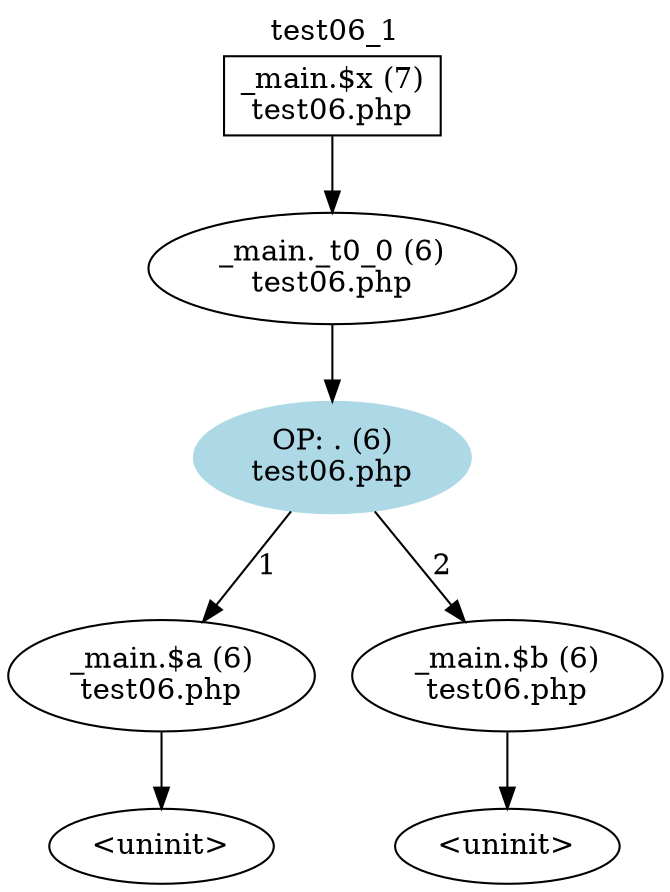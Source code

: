 digraph cfg {
  label="test06_1";
  labelloc=t;
  n1 [shape=box, label="_main.$x (7)\ntest06.php"];
  n2 [shape=ellipse, label="_main._t0_0 (6)\ntest06.php"];
  n3 [shape=ellipse, label="OP: . (6)\ntest06.php",style=filled,color=lightblue];
  n4 [shape=ellipse, label="_main.$a (6)\ntest06.php"];
  n5 [shape=ellipse, label="_main.$b (6)\ntest06.php"];
  n6 [shape=ellipse, label="<uninit>"];
  n7 [shape=ellipse, label="<uninit>"];
  n1 -> n2;
  n2 -> n3;
  n3 -> n4[label="1"];
  n3 -> n5[label="2"];
  n4 -> n6;
  n5 -> n7;
}
